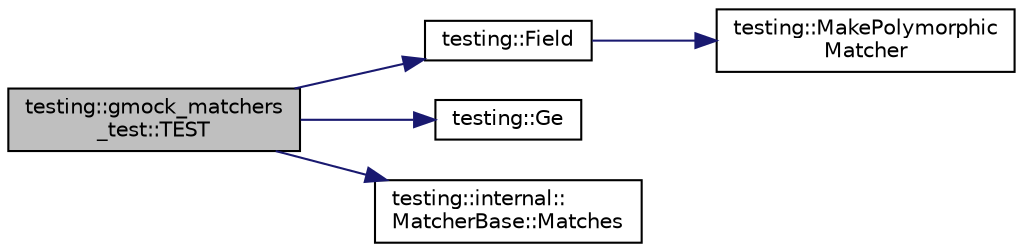 digraph "testing::gmock_matchers_test::TEST"
{
  edge [fontname="Helvetica",fontsize="10",labelfontname="Helvetica",labelfontsize="10"];
  node [fontname="Helvetica",fontsize="10",shape=record];
  rankdir="LR";
  Node1091 [label="testing::gmock_matchers\l_test::TEST",height=0.2,width=0.4,color="black", fillcolor="grey75", style="filled", fontcolor="black"];
  Node1091 -> Node1092 [color="midnightblue",fontsize="10",style="solid",fontname="Helvetica"];
  Node1092 [label="testing::Field",height=0.2,width=0.4,color="black", fillcolor="white", style="filled",URL="$d0/d75/namespacetesting.html#a4df3849391696aa93ac3a7703a717c2a"];
  Node1092 -> Node1093 [color="midnightblue",fontsize="10",style="solid",fontname="Helvetica"];
  Node1093 [label="testing::MakePolymorphic\lMatcher",height=0.2,width=0.4,color="black", fillcolor="white", style="filled",URL="$d0/d75/namespacetesting.html#a667ca94f190ec2e17ee2fbfdb7d3da04"];
  Node1091 -> Node1094 [color="midnightblue",fontsize="10",style="solid",fontname="Helvetica"];
  Node1094 [label="testing::Ge",height=0.2,width=0.4,color="black", fillcolor="white", style="filled",URL="$d0/d75/namespacetesting.html#a42bb19b42d7830b972973a103d5e00f2"];
  Node1091 -> Node1095 [color="midnightblue",fontsize="10",style="solid",fontname="Helvetica"];
  Node1095 [label="testing::internal::\lMatcherBase::Matches",height=0.2,width=0.4,color="black", fillcolor="white", style="filled",URL="$df/d93/classtesting_1_1internal_1_1_matcher_base.html#a3b479673ff40cac1a7d548e91d789cb2"];
}

